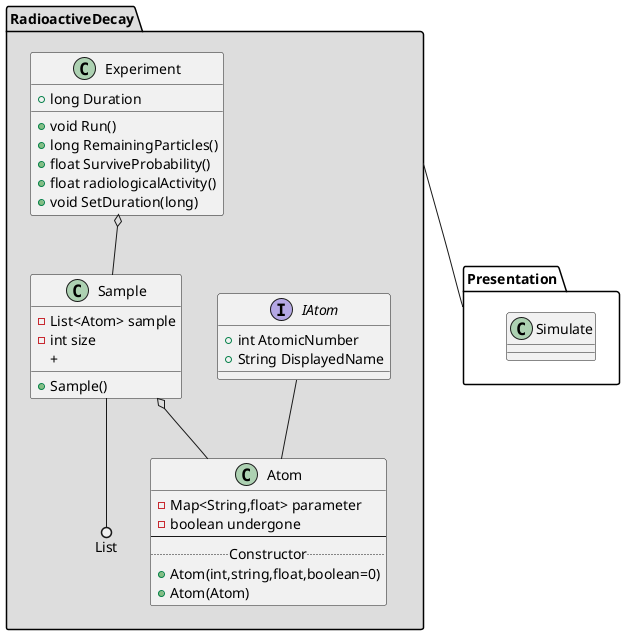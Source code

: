 @startuml
package RadioactiveDecay #DDDDDD {
  IAtom -- Atom
  Sample o-- Atom
  Sample --() List

  Experiment o--Sample

  interface IAtom{
    + int AtomicNumber
    + String DisplayedName
  }

class Atom{
  - Map<String,float> parameter
  - boolean undergone
  --
  ..Constructor..
  + Atom(int,string,float,boolean=0)
  + Atom(Atom)
  /'..Getters..
  + double GetHalflife()
  + double GetDecayConstant()
  + double IsUndergone()
  ..Setters..
  + double SetHalflife(double)
  + double SetDecayConstant(duuble)
  + double SetUndergone(boolean)
  '/
}



class Sample{
  - List<Atom> sample
  - int size
  +Sample()
  +
}
class Experiment{
  +long Duration
  +void Run()
  +long RemainingParticles()
  +float SurviveProbability()
  +float radiologicalActivity()
  +void SetDuration(long)
}
}


namespace Presentation{
  class Simulate{

  }
}
RadioactiveDecay -- Presentation
@enduml
